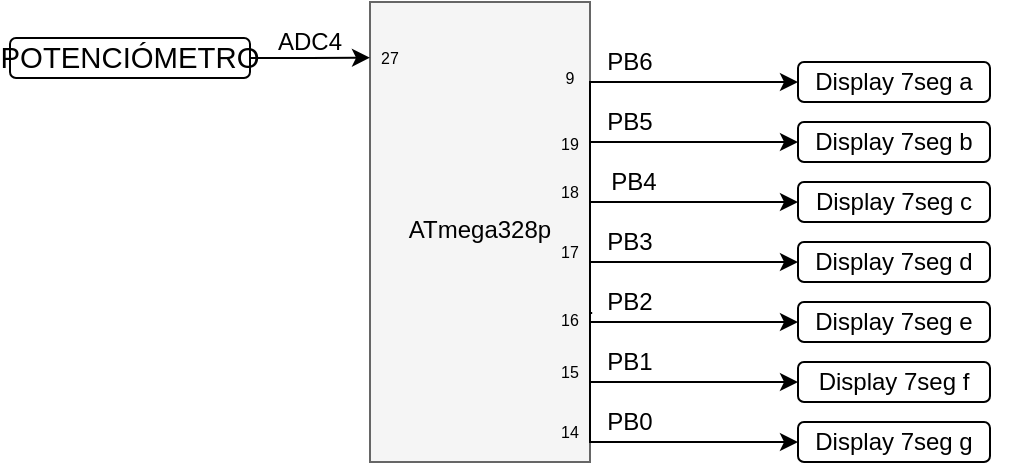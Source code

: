 <mxfile version="13.7.9" type="device"><diagram id="vQimmmyMcxg6tCgX68EK" name="Page-1"><mxGraphModel dx="677" dy="391" grid="1" gridSize="10" guides="1" tooltips="1" connect="1" arrows="1" fold="1" page="1" pageScale="1" pageWidth="827" pageHeight="1169" math="0" shadow="0"><root><mxCell id="0"/><mxCell id="1" parent="0"/><mxCell id="MzivSgj11gGm9zk1WH_g-8" value="" style="group" parent="1" vertex="1" connectable="0"><mxGeometry x="200" y="70" width="330" height="230" as="geometry"/></mxCell><mxCell id="VYaEUTGyNfmyV1KoXk1x-9" value="Display 7seg a" style="rounded=1;whiteSpace=wrap;html=1;" parent="MzivSgj11gGm9zk1WH_g-8" vertex="1"><mxGeometry x="214" y="30" width="96" height="20" as="geometry"/></mxCell><mxCell id="VYaEUTGyNfmyV1KoXk1x-12" value="" style="group" parent="MzivSgj11gGm9zk1WH_g-8" vertex="1" connectable="0"><mxGeometry width="110" height="230" as="geometry"/></mxCell><mxCell id="fP8LFzO5kELU3uV9s-1R-1" value="" style="rounded=0;whiteSpace=wrap;html=1;fillColor=#f5f5f5;strokeColor=#666666;fontColor=#333333;" parent="VYaEUTGyNfmyV1KoXk1x-12" vertex="1"><mxGeometry width="110.0" height="230" as="geometry"/></mxCell><mxCell id="VYaEUTGyNfmyV1KoXk1x-7" value="ATmega328p" style="text;html=1;strokeColor=none;fillColor=none;align=center;verticalAlign=middle;whiteSpace=wrap;rounded=0;" parent="VYaEUTGyNfmyV1KoXk1x-12" vertex="1"><mxGeometry x="9.167" y="97.147" width="91.667" height="32.857" as="geometry"/></mxCell><mxCell id="MzivSgj11gGm9zk1WH_g-50" value="9" style="text;html=1;strokeColor=none;fillColor=none;align=center;verticalAlign=middle;whiteSpace=wrap;rounded=0;fontSize=8;" parent="VYaEUTGyNfmyV1KoXk1x-12" vertex="1"><mxGeometry x="90" y="32.86" width="20" height="10" as="geometry"/></mxCell><mxCell id="MzivSgj11gGm9zk1WH_g-51" value="19" style="text;html=1;strokeColor=none;fillColor=none;align=center;verticalAlign=middle;whiteSpace=wrap;rounded=0;fontSize=8;" parent="VYaEUTGyNfmyV1KoXk1x-12" vertex="1"><mxGeometry x="90" y="65.71" width="20" height="10" as="geometry"/></mxCell><mxCell id="MzivSgj11gGm9zk1WH_g-52" value="18" style="text;html=1;strokeColor=none;fillColor=none;align=center;verticalAlign=middle;whiteSpace=wrap;rounded=0;fontSize=8;" parent="VYaEUTGyNfmyV1KoXk1x-12" vertex="1"><mxGeometry x="90" y="90" width="20" height="10" as="geometry"/></mxCell><mxCell id="MzivSgj11gGm9zk1WH_g-53" value="17" style="text;html=1;strokeColor=none;fillColor=none;align=center;verticalAlign=middle;whiteSpace=wrap;rounded=0;fontSize=8;" parent="VYaEUTGyNfmyV1KoXk1x-12" vertex="1"><mxGeometry x="90" y="120" width="20" height="10" as="geometry"/></mxCell><mxCell id="MzivSgj11gGm9zk1WH_g-54" value="16" style="text;html=1;strokeColor=none;fillColor=none;align=center;verticalAlign=middle;whiteSpace=wrap;rounded=0;fontSize=8;" parent="VYaEUTGyNfmyV1KoXk1x-12" vertex="1"><mxGeometry x="90" y="154.29" width="20" height="10" as="geometry"/></mxCell><mxCell id="MzivSgj11gGm9zk1WH_g-55" value="15" style="text;html=1;strokeColor=none;fillColor=none;align=center;verticalAlign=middle;whiteSpace=wrap;rounded=0;fontSize=8;" parent="VYaEUTGyNfmyV1KoXk1x-12" vertex="1"><mxGeometry x="90" y="180" width="20" height="10" as="geometry"/></mxCell><mxCell id="MzivSgj11gGm9zk1WH_g-56" value="14" style="text;html=1;strokeColor=none;fillColor=none;align=center;verticalAlign=middle;whiteSpace=wrap;rounded=0;fontSize=8;" parent="VYaEUTGyNfmyV1KoXk1x-12" vertex="1"><mxGeometry x="90" y="210" width="20" height="10" as="geometry"/></mxCell><mxCell id="rc4hgv8cFZanNrkgW24Y-1" value="27" style="text;html=1;strokeColor=none;fillColor=none;align=center;verticalAlign=middle;whiteSpace=wrap;rounded=0;fontSize=8;" parent="VYaEUTGyNfmyV1KoXk1x-12" vertex="1"><mxGeometry x="1.599e-14" y="22.86" width="20" height="10" as="geometry"/></mxCell><mxCell id="MzivSgj11gGm9zk1WH_g-1" style="edgeStyle=orthogonalEdgeStyle;rounded=0;orthogonalLoop=1;jettySize=auto;html=1;exitX=1;exitY=0.5;exitDx=0;exitDy=0;entryX=0;entryY=0.5;entryDx=0;entryDy=0;" parent="MzivSgj11gGm9zk1WH_g-8" source="fP8LFzO5kELU3uV9s-1R-1" target="VYaEUTGyNfmyV1KoXk1x-9" edge="1"><mxGeometry relative="1" as="geometry"><Array as="points"><mxPoint x="110" y="40"/></Array></mxGeometry></mxCell><mxCell id="MzivSgj11gGm9zk1WH_g-2" style="edgeStyle=orthogonalEdgeStyle;rounded=0;orthogonalLoop=1;jettySize=auto;html=1;exitX=1;exitY=0.5;exitDx=0;exitDy=0;" parent="MzivSgj11gGm9zk1WH_g-8" source="fP8LFzO5kELU3uV9s-1R-1" edge="1"><mxGeometry relative="1" as="geometry"><Array as="points"><mxPoint x="110" y="70"/></Array><mxPoint x="214" y="70.029" as="targetPoint"/></mxGeometry></mxCell><mxCell id="MzivSgj11gGm9zk1WH_g-3" style="edgeStyle=orthogonalEdgeStyle;rounded=0;orthogonalLoop=1;jettySize=auto;html=1;exitX=1;exitY=0.5;exitDx=0;exitDy=0;entryX=0;entryY=0.5;entryDx=0;entryDy=0;" parent="MzivSgj11gGm9zk1WH_g-8" source="fP8LFzO5kELU3uV9s-1R-1" edge="1"><mxGeometry relative="1" as="geometry"><Array as="points"><mxPoint x="110" y="100"/></Array><mxPoint x="214" y="100" as="targetPoint"/></mxGeometry></mxCell><mxCell id="MzivSgj11gGm9zk1WH_g-4" style="edgeStyle=orthogonalEdgeStyle;rounded=0;orthogonalLoop=1;jettySize=auto;html=1;exitX=1;exitY=0.5;exitDx=0;exitDy=0;entryX=0;entryY=0.5;entryDx=0;entryDy=0;" parent="MzivSgj11gGm9zk1WH_g-8" source="fP8LFzO5kELU3uV9s-1R-1" edge="1"><mxGeometry relative="1" as="geometry"><Array as="points"><mxPoint x="110" y="130"/></Array><mxPoint x="214" y="130" as="targetPoint"/></mxGeometry></mxCell><mxCell id="MzivSgj11gGm9zk1WH_g-5" style="edgeStyle=orthogonalEdgeStyle;rounded=0;orthogonalLoop=1;jettySize=auto;html=1;exitX=1.01;exitY=0.676;exitDx=0;exitDy=0;entryX=0;entryY=0.5;entryDx=0;entryDy=0;exitPerimeter=0;" parent="MzivSgj11gGm9zk1WH_g-8" source="fP8LFzO5kELU3uV9s-1R-1" edge="1"><mxGeometry relative="1" as="geometry"><Array as="points"><mxPoint x="110" y="156"/><mxPoint x="110" y="160"/></Array><mxPoint x="214" y="160" as="targetPoint"/></mxGeometry></mxCell><mxCell id="MzivSgj11gGm9zk1WH_g-6" style="edgeStyle=orthogonalEdgeStyle;rounded=0;orthogonalLoop=1;jettySize=auto;html=1;exitX=1;exitY=0.75;exitDx=0;exitDy=0;" parent="MzivSgj11gGm9zk1WH_g-8" source="fP8LFzO5kELU3uV9s-1R-1" edge="1"><mxGeometry relative="1" as="geometry"><Array as="points"><mxPoint x="110" y="190"/></Array><mxPoint x="214" y="190.029" as="targetPoint"/></mxGeometry></mxCell><mxCell id="MzivSgj11gGm9zk1WH_g-7" style="edgeStyle=orthogonalEdgeStyle;rounded=0;orthogonalLoop=1;jettySize=auto;html=1;exitX=1;exitY=0.5;exitDx=0;exitDy=0;entryX=0;entryY=0.5;entryDx=0;entryDy=0;" parent="MzivSgj11gGm9zk1WH_g-8" source="fP8LFzO5kELU3uV9s-1R-1" edge="1"><mxGeometry relative="1" as="geometry"><Array as="points"><mxPoint x="110" y="220"/></Array><mxPoint x="214" y="220" as="targetPoint"/></mxGeometry></mxCell><mxCell id="MzivSgj11gGm9zk1WH_g-9" value="PB4" style="text;html=1;strokeColor=none;fillColor=none;align=center;verticalAlign=middle;whiteSpace=wrap;rounded=0;" parent="MzivSgj11gGm9zk1WH_g-8" vertex="1"><mxGeometry x="112" y="80" width="40" height="20" as="geometry"/></mxCell><mxCell id="MzivSgj11gGm9zk1WH_g-10" value="PB3" style="text;html=1;strokeColor=none;fillColor=none;align=center;verticalAlign=middle;whiteSpace=wrap;rounded=0;" parent="MzivSgj11gGm9zk1WH_g-8" vertex="1"><mxGeometry x="110" y="110" width="40" height="20" as="geometry"/></mxCell><mxCell id="MzivSgj11gGm9zk1WH_g-11" value="PB2" style="text;html=1;strokeColor=none;fillColor=none;align=center;verticalAlign=middle;whiteSpace=wrap;rounded=0;" parent="MzivSgj11gGm9zk1WH_g-8" vertex="1"><mxGeometry x="110" y="140" width="40" height="20" as="geometry"/></mxCell><mxCell id="MzivSgj11gGm9zk1WH_g-12" value="PB1" style="text;html=1;strokeColor=none;fillColor=none;align=center;verticalAlign=middle;whiteSpace=wrap;rounded=0;" parent="MzivSgj11gGm9zk1WH_g-8" vertex="1"><mxGeometry x="110" y="170" width="40" height="20" as="geometry"/></mxCell><mxCell id="MzivSgj11gGm9zk1WH_g-13" value="PB0" style="text;html=1;strokeColor=none;fillColor=none;align=center;verticalAlign=middle;whiteSpace=wrap;rounded=0;" parent="MzivSgj11gGm9zk1WH_g-8" vertex="1"><mxGeometry x="110" y="200" width="40" height="20" as="geometry"/></mxCell><mxCell id="MzivSgj11gGm9zk1WH_g-14" value="PB5" style="text;html=1;strokeColor=none;fillColor=none;align=center;verticalAlign=middle;whiteSpace=wrap;rounded=0;" parent="MzivSgj11gGm9zk1WH_g-8" vertex="1"><mxGeometry x="110" y="50" width="40" height="20" as="geometry"/></mxCell><mxCell id="MzivSgj11gGm9zk1WH_g-15" value="PB6" style="text;html=1;strokeColor=none;fillColor=none;align=center;verticalAlign=middle;whiteSpace=wrap;rounded=0;" parent="MzivSgj11gGm9zk1WH_g-8" vertex="1"><mxGeometry x="110" y="20" width="40" height="20" as="geometry"/></mxCell><mxCell id="gs36I58azRc8uZuDx9Rx-5" value="Display 7seg b" style="rounded=1;whiteSpace=wrap;html=1;" parent="MzivSgj11gGm9zk1WH_g-8" vertex="1"><mxGeometry x="214" y="60" width="96" height="20" as="geometry"/></mxCell><mxCell id="gs36I58azRc8uZuDx9Rx-6" value="Display 7seg c" style="rounded=1;whiteSpace=wrap;html=1;" parent="MzivSgj11gGm9zk1WH_g-8" vertex="1"><mxGeometry x="214" y="90" width="96" height="20" as="geometry"/></mxCell><mxCell id="gs36I58azRc8uZuDx9Rx-7" value="Display 7seg d" style="rounded=1;whiteSpace=wrap;html=1;" parent="MzivSgj11gGm9zk1WH_g-8" vertex="1"><mxGeometry x="214" y="120" width="96" height="20" as="geometry"/></mxCell><mxCell id="gs36I58azRc8uZuDx9Rx-8" value="Display 7seg e" style="rounded=1;whiteSpace=wrap;html=1;" parent="MzivSgj11gGm9zk1WH_g-8" vertex="1"><mxGeometry x="214" y="150" width="96" height="20" as="geometry"/></mxCell><mxCell id="gs36I58azRc8uZuDx9Rx-9" value="Display 7seg f" style="rounded=1;whiteSpace=wrap;html=1;" parent="MzivSgj11gGm9zk1WH_g-8" vertex="1"><mxGeometry x="214" y="180" width="96" height="20" as="geometry"/></mxCell><mxCell id="rc4hgv8cFZanNrkgW24Y-5" style="edgeStyle=orthogonalEdgeStyle;rounded=0;orthogonalLoop=1;jettySize=auto;html=1;exitX=1;exitY=0.5;exitDx=0;exitDy=0;entryX=0;entryY=0.5;entryDx=0;entryDy=0;" parent="1" source="rc4hgv8cFZanNrkgW24Y-3" target="rc4hgv8cFZanNrkgW24Y-1" edge="1"><mxGeometry relative="1" as="geometry"/></mxCell><mxCell id="rc4hgv8cFZanNrkgW24Y-3" value="&lt;span style=&quot;font-size: 11.0pt ; line-height: 107% ; font-family: &amp;#34;calibri&amp;#34; , sans-serif&quot;&gt;POTENCIÓMETRO&lt;/span&gt;" style="rounded=1;whiteSpace=wrap;html=1;" parent="1" vertex="1"><mxGeometry x="20" y="88" width="120" height="20" as="geometry"/></mxCell><mxCell id="rc4hgv8cFZanNrkgW24Y-6" value="ADC4" style="text;html=1;strokeColor=none;fillColor=none;align=center;verticalAlign=middle;whiteSpace=wrap;rounded=0;" parent="1" vertex="1"><mxGeometry x="150" y="80" width="40" height="20" as="geometry"/></mxCell><mxCell id="gs36I58azRc8uZuDx9Rx-10" value="Display 7seg g" style="rounded=1;whiteSpace=wrap;html=1;" parent="1" vertex="1"><mxGeometry x="414" y="280" width="96" height="20" as="geometry"/></mxCell></root></mxGraphModel></diagram></mxfile>